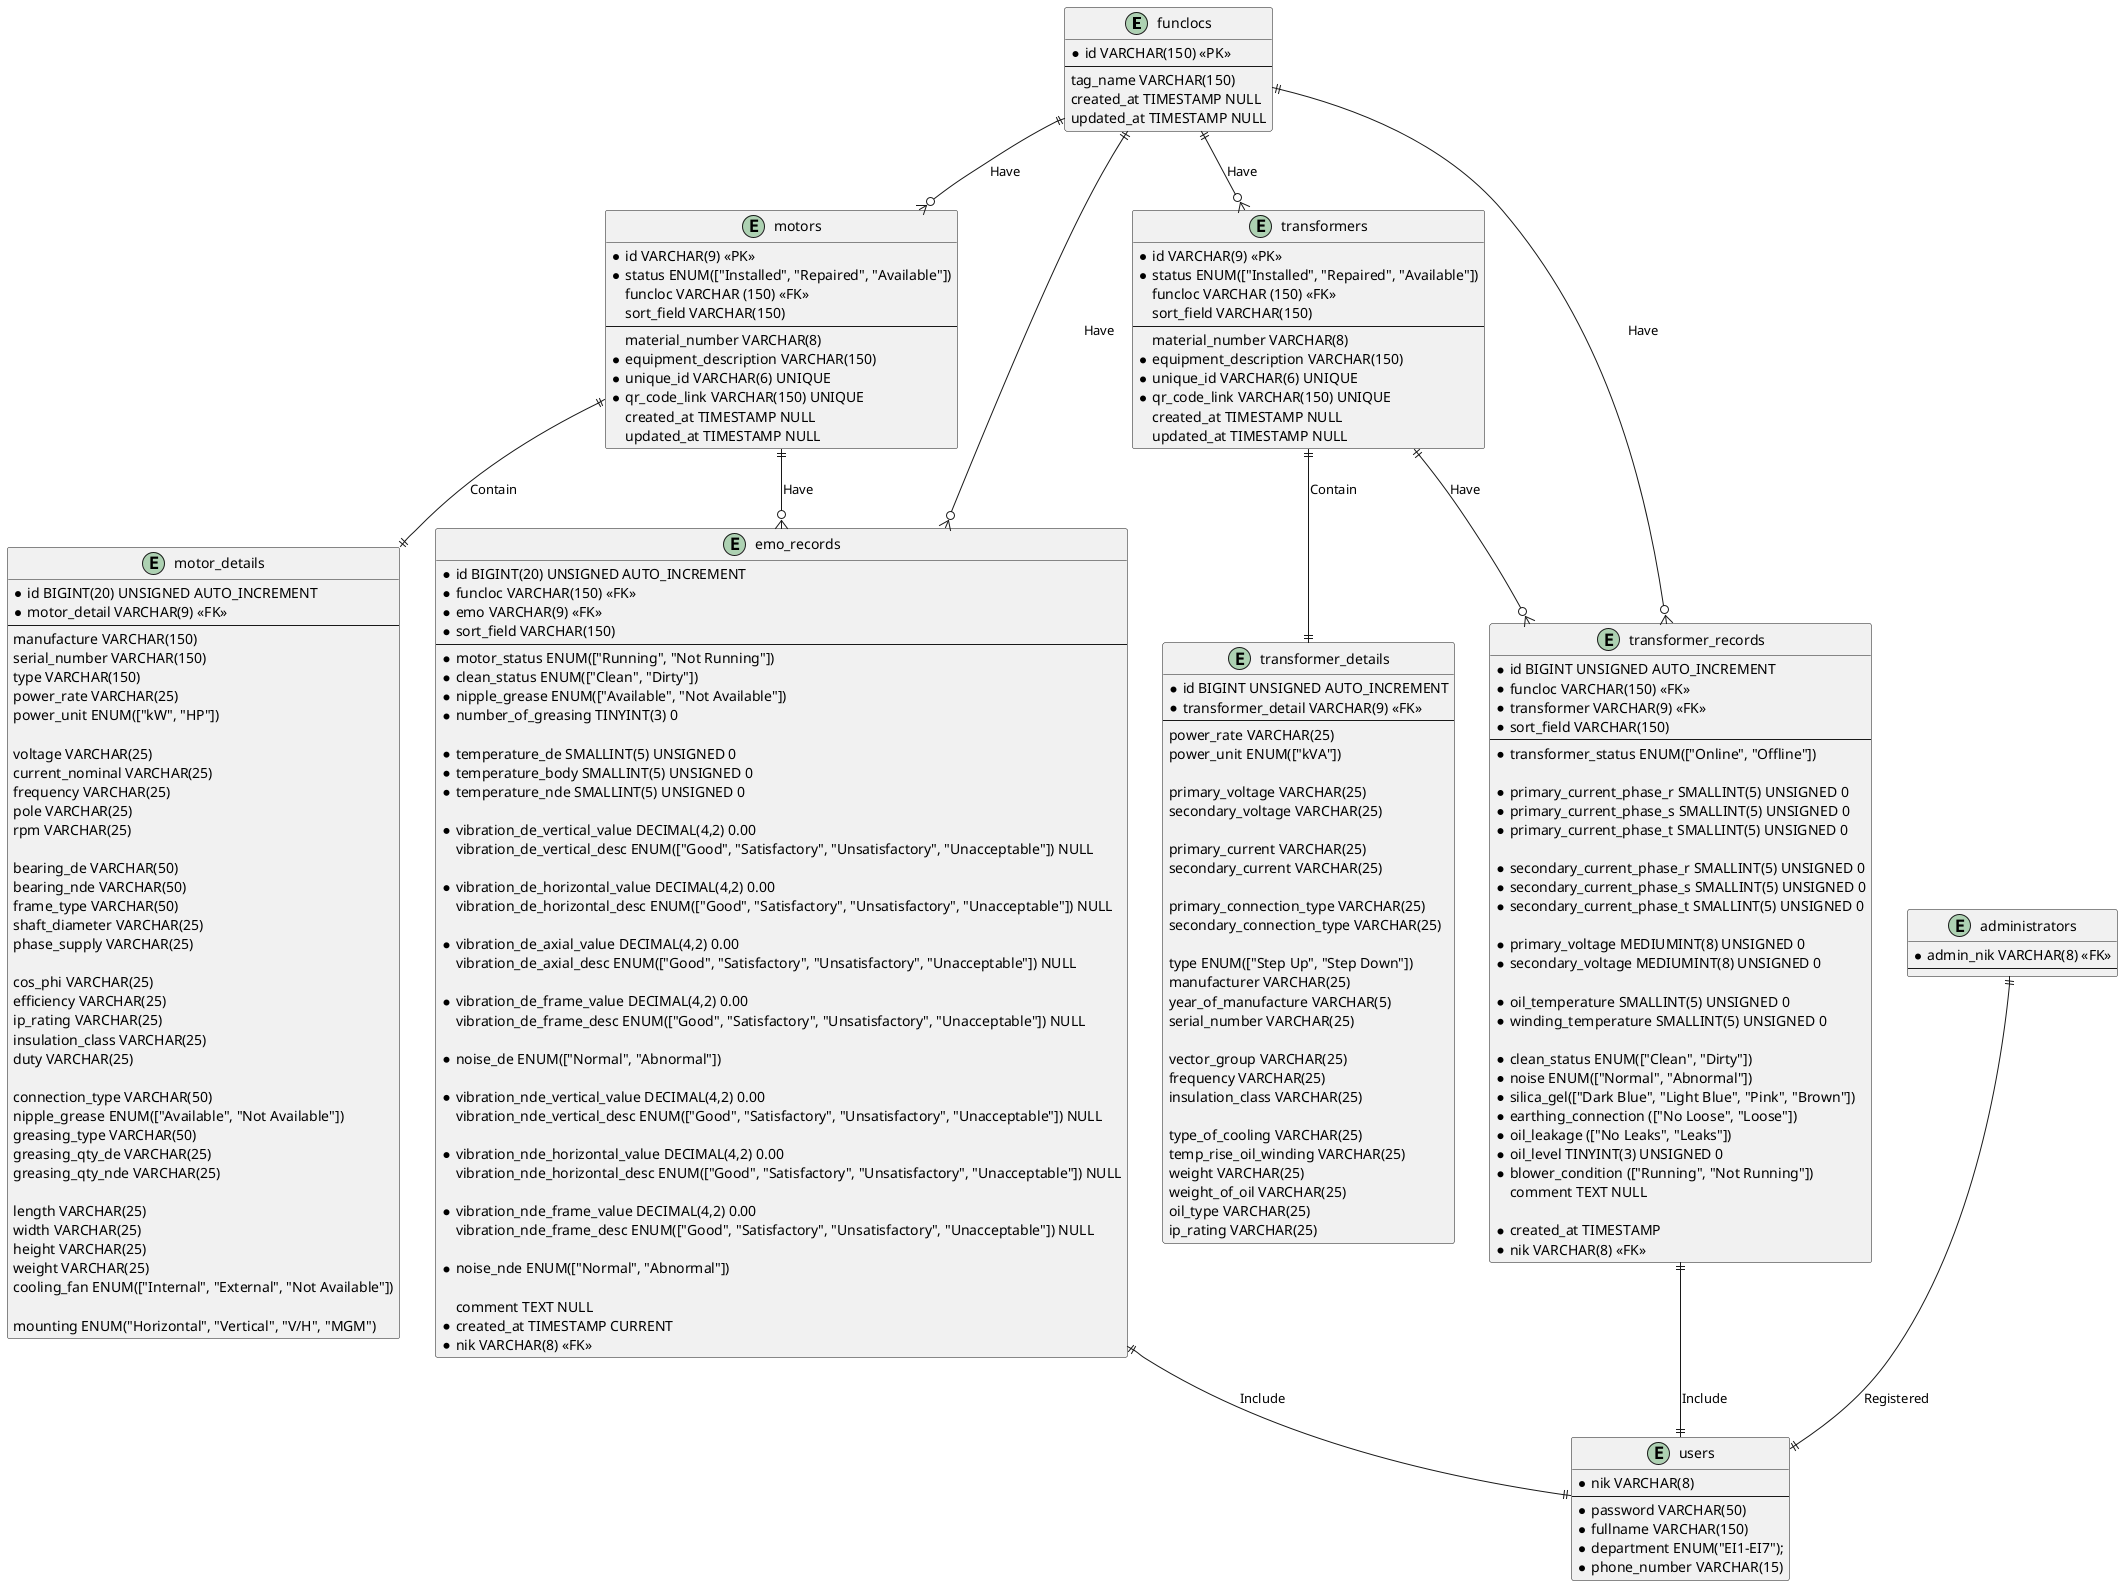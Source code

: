 @startuml fajar_e_maintenance

entity funclocs
{
    * id VARCHAR(150) <<PK>>
    --
      tag_name VARCHAR(150)
      created_at TIMESTAMP NULL
      updated_at TIMESTAMP NULL
}

entity motors
{
    * id VARCHAR(9) <<PK>>
    * status ENUM(["Installed", "Repaired", "Available"])
      funcloc VARCHAR (150) <<FK>>
      sort_field VARCHAR(150)
    --
      material_number VARCHAR(8)
    * equipment_description VARCHAR(150)
    * unique_id VARCHAR(6) UNIQUE
    * qr_code_link VARCHAR(150) UNIQUE
      created_at TIMESTAMP NULL
      updated_at TIMESTAMP NULL
}

entity motor_details {
    * id BIGINT(20) UNSIGNED AUTO_INCREMENT
    * motor_detail VARCHAR(9) <<FK>>
    --
    manufacture VARCHAR(150)
    serial_number VARCHAR(150)
    type VARCHAR(150)
    power_rate VARCHAR(25)
    power_unit ENUM(["kW", "HP"])

    voltage VARCHAR(25)
    current_nominal VARCHAR(25)
    frequency VARCHAR(25)
    pole VARCHAR(25)
    rpm VARCHAR(25)

    bearing_de VARCHAR(50)
    bearing_nde VARCHAR(50)
    frame_type VARCHAR(50)
    shaft_diameter VARCHAR(25)
    phase_supply VARCHAR(25)

    cos_phi VARCHAR(25)
    efficiency VARCHAR(25)
    ip_rating VARCHAR(25)
    insulation_class VARCHAR(25)
    duty VARCHAR(25)

    connection_type VARCHAR(50)
    nipple_grease ENUM(["Available", "Not Available"])
    greasing_type VARCHAR(50)
    greasing_qty_de VARCHAR(25)
    greasing_qty_nde VARCHAR(25)

    length VARCHAR(25)
    width VARCHAR(25)
    height VARCHAR(25)
    weight VARCHAR(25)
    cooling_fan ENUM(["Internal", "External", "Not Available"])

    mounting ENUM("Horizontal", "Vertical", "V/H", "MGM")
}

entity emo_records {
    * id BIGINT(20) UNSIGNED AUTO_INCREMENT
    * funcloc VARCHAR(150) <<FK>>
    * emo VARCHAR(9) <<FK>>
    * sort_field VARCHAR(150)
    --
    * motor_status ENUM(["Running", "Not Running"])
    * clean_status ENUM(["Clean", "Dirty"])
    * nipple_grease ENUM(["Available", "Not Available"])
    * number_of_greasing TINYINT(3) 0

    * temperature_de SMALLINT(5) UNSIGNED 0
    * temperature_body SMALLINT(5) UNSIGNED 0
    * temperature_nde SMALLINT(5) UNSIGNED 0
      
    * vibration_de_vertical_value DECIMAL(4,2) 0.00
      vibration_de_vertical_desc ENUM(["Good", "Satisfactory", "Unsatisfactory", "Unacceptable"]) NULL
     
    * vibration_de_horizontal_value DECIMAL(4,2) 0.00
      vibration_de_horizontal_desc ENUM(["Good", "Satisfactory", "Unsatisfactory", "Unacceptable"]) NULL
     
    * vibration_de_axial_value DECIMAL(4,2) 0.00
      vibration_de_axial_desc ENUM(["Good", "Satisfactory", "Unsatisfactory", "Unacceptable"]) NULL
     
    * vibration_de_frame_value DECIMAL(4,2) 0.00
      vibration_de_frame_desc ENUM(["Good", "Satisfactory", "Unsatisfactory", "Unacceptable"]) NULL
      
    * noise_de ENUM(["Normal", "Abnormal"])

    * vibration_nde_vertical_value DECIMAL(4,2) 0.00
      vibration_nde_vertical_desc ENUM(["Good", "Satisfactory", "Unsatisfactory", "Unacceptable"]) NULL
     
    * vibration_nde_horizontal_value DECIMAL(4,2) 0.00
      vibration_nde_horizontal_desc ENUM(["Good", "Satisfactory", "Unsatisfactory", "Unacceptable"]) NULL
          
    * vibration_nde_frame_value DECIMAL(4,2) 0.00
      vibration_nde_frame_desc ENUM(["Good", "Satisfactory", "Unsatisfactory", "Unacceptable"]) NULL
      
    * noise_nde ENUM(["Normal", "Abnormal"])

      comment TEXT NULL
    * created_at TIMESTAMP CURRENT
    * nik VARCHAR(8) <<FK>>
}

entity users {
    * nik VARCHAR(8)
    --
    * password VARCHAR(50)
    * fullname VARCHAR(150)
    * department ENUM("EI1-EI7");
    * phone_number VARCHAR(15)
}

entity administrators {
    * admin_nik VARCHAR(8) <<FK>>
    --
}

entity transformers {
    * id VARCHAR(9) <<PK>>
    * status ENUM(["Installed", "Repaired", "Available"])
      funcloc VARCHAR (150) <<FK>>
      sort_field VARCHAR(150)
    --
      material_number VARCHAR(8)
    * equipment_description VARCHAR(150)
    * unique_id VARCHAR(6) UNIQUE
    * qr_code_link VARCHAR(150) UNIQUE
      created_at TIMESTAMP NULL
      updated_at TIMESTAMP NULL
}

entity transformer_details {
    * id BIGINT UNSIGNED AUTO_INCREMENT
    * transformer_detail VARCHAR(9) <<FK>>
    --
    power_rate VARCHAR(25)
    power_unit ENUM(["kVA"])

    primary_voltage VARCHAR(25)
    secondary_voltage VARCHAR(25)
    
    primary_current VARCHAR(25)
    secondary_current VARCHAR(25)
    
    primary_connection_type VARCHAR(25)
    secondary_connection_type VARCHAR(25)
    
    type ENUM(["Step Up", "Step Down"])
    manufacturer VARCHAR(25)
    year_of_manufacture VARCHAR(5)
    serial_number VARCHAR(25)

    vector_group VARCHAR(25)
    frequency VARCHAR(25)
    insulation_class VARCHAR(25)

    type_of_cooling VARCHAR(25)
    temp_rise_oil_winding VARCHAR(25)
    weight VARCHAR(25)
    weight_of_oil VARCHAR(25)
    oil_type VARCHAR(25)
    ip_rating VARCHAR(25)
}

entity transformer_records {
    * id BIGINT UNSIGNED AUTO_INCREMENT
    * funcloc VARCHAR(150) <<FK>>
    * transformer VARCHAR(9) <<FK>>
    * sort_field VARCHAR(150)
    --
    * transformer_status ENUM(["Online", "Offline"])

    * primary_current_phase_r SMALLINT(5) UNSIGNED 0
    * primary_current_phase_s SMALLINT(5) UNSIGNED 0
    * primary_current_phase_t SMALLINT(5) UNSIGNED 0 

    * secondary_current_phase_r SMALLINT(5) UNSIGNED 0
    * secondary_current_phase_s SMALLINT(5) UNSIGNED 0
    * secondary_current_phase_t SMALLINT(5) UNSIGNED 0
    
    * primary_voltage MEDIUMINT(8) UNSIGNED 0
    * secondary_voltage MEDIUMINT(8) UNSIGNED 0

    * oil_temperature SMALLINT(5) UNSIGNED 0
    * winding_temperature SMALLINT(5) UNSIGNED 0

    * clean_status ENUM(["Clean", "Dirty"])
    * noise ENUM(["Normal", "Abnormal"])
    * silica_gel(["Dark Blue", "Light Blue", "Pink", "Brown"])
    * earthing_connection (["No Loose", "Loose"])
    * oil_leakage (["No Leaks", "Leaks"])
    * oil_level TINYINT(3) UNSIGNED 0
    * blower_condition (["Running", "Not Running"])
      comment TEXT NULL
      
    * created_at TIMESTAMP
    * nik VARCHAR(8) <<FK>>
}
 
funclocs ||--o{ motors : Have
funclocs ||--o{ emo_records : Have
motors ||--o{ emo_records : Have
motors ||--|| motor_details : Contain
emo_records ||--|| users : Include
administrators ||--|| users : Registered

funclocs ||--o{ transformers : Have
funclocs ||--o{ transformer_records : Have
transformers ||--o{ transformer_records : Have
transformers ||--|| transformer_details : Contain
transformer_records ||--|| users : Include


@enduml